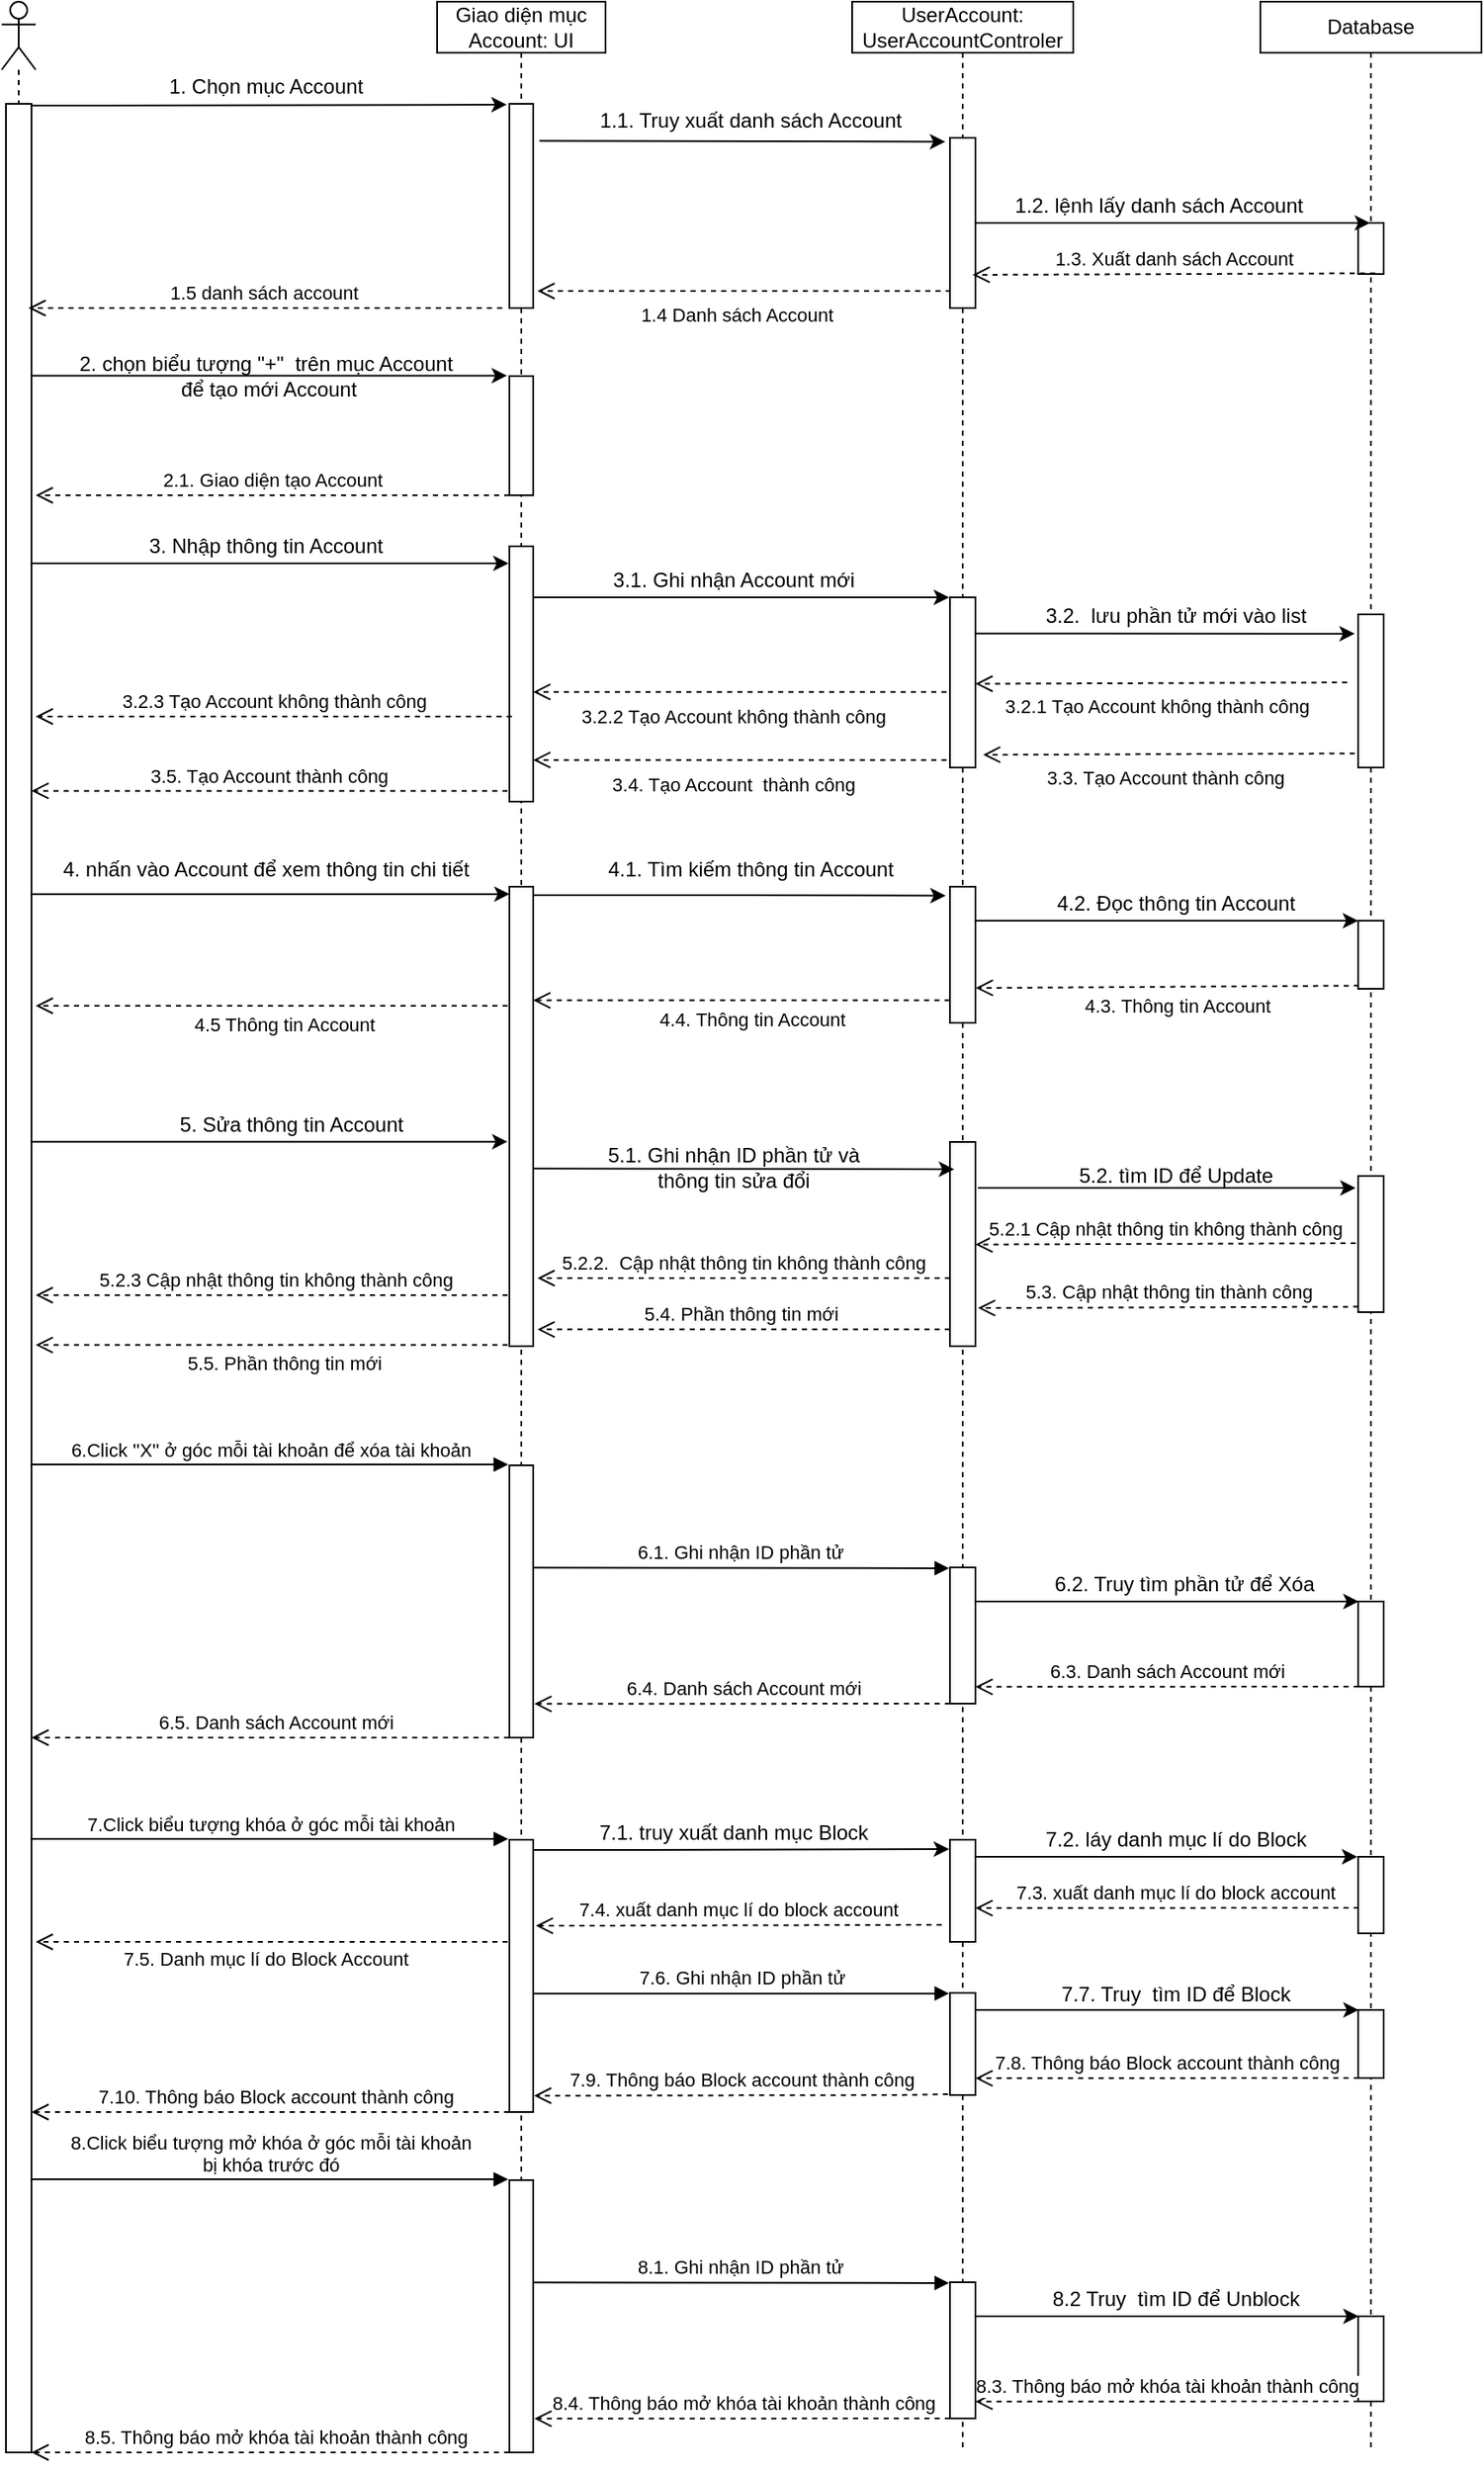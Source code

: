 <mxfile version="13.10.0" type="device"><diagram id="kgpKYQtTHZ0yAKxKKP6v" name="Page-1"><mxGraphModel dx="1422" dy="697" grid="1" gridSize="10" guides="1" tooltips="1" connect="1" arrows="1" fold="1" page="1" pageScale="1" pageWidth="850" pageHeight="1100" math="0" shadow="0"><root><mxCell id="0"/><mxCell id="1" parent="0"/><mxCell id="ZZMjoZreeCs_rjwU3A6A-3" value="" style="shape=umlLifeline;participant=umlActor;perimeter=lifelinePerimeter;whiteSpace=wrap;html=1;container=1;collapsible=0;recursiveResize=0;verticalAlign=top;spacingTop=36;outlineConnect=0;" parent="1" vertex="1"><mxGeometry x="70" y="40" width="20" height="1440" as="geometry"/></mxCell><mxCell id="ZZMjoZreeCs_rjwU3A6A-4" value="" style="html=1;points=[];perimeter=orthogonalPerimeter;" parent="ZZMjoZreeCs_rjwU3A6A-3" vertex="1"><mxGeometry x="2.5" y="60" width="15" height="1380" as="geometry"/></mxCell><mxCell id="ZZMjoZreeCs_rjwU3A6A-6" value="Giao diện mục Account: UI" style="shape=umlLifeline;perimeter=lifelinePerimeter;whiteSpace=wrap;html=1;container=1;collapsible=0;recursiveResize=0;outlineConnect=0;size=30;" parent="1" vertex="1"><mxGeometry x="326" y="40" width="99" height="1440" as="geometry"/></mxCell><mxCell id="ZZMjoZreeCs_rjwU3A6A-10" value="" style="html=1;points=[];perimeter=orthogonalPerimeter;" parent="ZZMjoZreeCs_rjwU3A6A-6" vertex="1"><mxGeometry x="42.5" y="60" width="14" height="120" as="geometry"/></mxCell><mxCell id="ZZMjoZreeCs_rjwU3A6A-30" value="" style="html=1;points=[];perimeter=orthogonalPerimeter;" parent="ZZMjoZreeCs_rjwU3A6A-6" vertex="1"><mxGeometry x="42.5" y="320" width="14" height="150" as="geometry"/></mxCell><mxCell id="ZZMjoZreeCs_rjwU3A6A-45" value="" style="html=1;points=[];perimeter=orthogonalPerimeter;" parent="ZZMjoZreeCs_rjwU3A6A-6" vertex="1"><mxGeometry x="42.5" y="220" width="14" height="70" as="geometry"/></mxCell><mxCell id="loVQ10dZN8ndOhP9VWPE-26" value="" style="html=1;points=[];perimeter=orthogonalPerimeter;" parent="ZZMjoZreeCs_rjwU3A6A-6" vertex="1"><mxGeometry x="42.5" y="520" width="14" height="270" as="geometry"/></mxCell><mxCell id="cERNz7V_cqOOxk8oXwyZ-18" value="" style="html=1;points=[];perimeter=orthogonalPerimeter;" parent="ZZMjoZreeCs_rjwU3A6A-6" vertex="1"><mxGeometry x="42.5" y="860" width="14" height="160" as="geometry"/></mxCell><mxCell id="cERNz7V_cqOOxk8oXwyZ-32" value="" style="html=1;points=[];perimeter=orthogonalPerimeter;" parent="ZZMjoZreeCs_rjwU3A6A-6" vertex="1"><mxGeometry x="42.5" y="1080" width="14" height="160" as="geometry"/></mxCell><mxCell id="cERNz7V_cqOOxk8oXwyZ-45" value="" style="html=1;points=[];perimeter=orthogonalPerimeter;" parent="ZZMjoZreeCs_rjwU3A6A-6" vertex="1"><mxGeometry x="42.5" y="1280" width="14" height="160" as="geometry"/></mxCell><mxCell id="ZZMjoZreeCs_rjwU3A6A-12" value="UserAccount:&lt;br&gt;UserAccountControler" style="shape=umlLifeline;perimeter=lifelinePerimeter;whiteSpace=wrap;html=1;container=1;collapsible=0;recursiveResize=0;outlineConnect=0;size=30;" parent="1" vertex="1"><mxGeometry x="570" y="40" width="130" height="1440" as="geometry"/></mxCell><mxCell id="ZZMjoZreeCs_rjwU3A6A-13" value="" style="html=1;points=[];perimeter=orthogonalPerimeter;" parent="ZZMjoZreeCs_rjwU3A6A-12" vertex="1"><mxGeometry x="57.5" y="80" width="15" height="100" as="geometry"/></mxCell><mxCell id="ZZMjoZreeCs_rjwU3A6A-32" value="" style="html=1;points=[];perimeter=orthogonalPerimeter;" parent="ZZMjoZreeCs_rjwU3A6A-12" vertex="1"><mxGeometry x="57.5" y="350" width="15" height="100" as="geometry"/></mxCell><mxCell id="loVQ10dZN8ndOhP9VWPE-30" value="" style="html=1;points=[];perimeter=orthogonalPerimeter;" parent="ZZMjoZreeCs_rjwU3A6A-12" vertex="1"><mxGeometry x="57.5" y="520" width="15" height="80" as="geometry"/></mxCell><mxCell id="vl6Bw4nLHy6CLGtO4Tej-23" value="" style="html=1;points=[];perimeter=orthogonalPerimeter;" vertex="1" parent="ZZMjoZreeCs_rjwU3A6A-12"><mxGeometry x="57.5" y="1080" width="15" height="60" as="geometry"/></mxCell><mxCell id="ZZMjoZreeCs_rjwU3A6A-24" value="Database" style="shape=umlLifeline;perimeter=lifelinePerimeter;whiteSpace=wrap;html=1;container=1;collapsible=0;recursiveResize=0;outlineConnect=0;size=30;" parent="1" vertex="1"><mxGeometry x="810" y="40" width="130" height="1440" as="geometry"/></mxCell><mxCell id="ZZMjoZreeCs_rjwU3A6A-37" value="" style="html=1;points=[];perimeter=orthogonalPerimeter;" parent="ZZMjoZreeCs_rjwU3A6A-24" vertex="1"><mxGeometry x="57.5" y="130" width="15" height="30" as="geometry"/></mxCell><mxCell id="loVQ10dZN8ndOhP9VWPE-19" value="" style="html=1;points=[];perimeter=orthogonalPerimeter;" parent="ZZMjoZreeCs_rjwU3A6A-24" vertex="1"><mxGeometry x="57.5" y="360" width="15" height="90" as="geometry"/></mxCell><mxCell id="loVQ10dZN8ndOhP9VWPE-33" value="" style="html=1;points=[];perimeter=orthogonalPerimeter;" parent="ZZMjoZreeCs_rjwU3A6A-24" vertex="1"><mxGeometry x="57.5" y="540" width="15" height="40" as="geometry"/></mxCell><mxCell id="cERNz7V_cqOOxk8oXwyZ-12" value="" style="html=1;points=[];perimeter=orthogonalPerimeter;" parent="ZZMjoZreeCs_rjwU3A6A-24" vertex="1"><mxGeometry x="57.5" y="690" width="15" height="80" as="geometry"/></mxCell><mxCell id="cERNz7V_cqOOxk8oXwyZ-25" value="" style="html=1;points=[];perimeter=orthogonalPerimeter;" parent="ZZMjoZreeCs_rjwU3A6A-24" vertex="1"><mxGeometry x="57.5" y="940" width="15" height="50" as="geometry"/></mxCell><mxCell id="cERNz7V_cqOOxk8oXwyZ-34" value="" style="html=1;points=[];perimeter=orthogonalPerimeter;" parent="ZZMjoZreeCs_rjwU3A6A-24" vertex="1"><mxGeometry x="57.5" y="1180" width="15" height="40" as="geometry"/></mxCell><mxCell id="cERNz7V_cqOOxk8oXwyZ-47" value="" style="html=1;points=[];perimeter=orthogonalPerimeter;" parent="ZZMjoZreeCs_rjwU3A6A-24" vertex="1"><mxGeometry x="57.5" y="1360" width="15" height="50" as="geometry"/></mxCell><mxCell id="vl6Bw4nLHy6CLGtO4Tej-24" value="" style="html=1;points=[];perimeter=orthogonalPerimeter;" vertex="1" parent="ZZMjoZreeCs_rjwU3A6A-24"><mxGeometry x="57.5" y="1090" width="15" height="45" as="geometry"/></mxCell><mxCell id="ZZMjoZreeCs_rjwU3A6A-35" style="edgeStyle=orthogonalEdgeStyle;rounded=0;orthogonalLoop=1;jettySize=auto;html=1;" parent="1" source="ZZMjoZreeCs_rjwU3A6A-13" target="ZZMjoZreeCs_rjwU3A6A-24" edge="1"><mxGeometry relative="1" as="geometry"><mxPoint x="780" y="170" as="targetPoint"/><Array as="points"><mxPoint x="780" y="170"/><mxPoint x="780" y="170"/></Array></mxGeometry></mxCell><mxCell id="ZZMjoZreeCs_rjwU3A6A-36" value="1.2. lệnh lấy danh sách Account" style="text;html=1;align=center;verticalAlign=middle;resizable=0;points=[];autosize=1;" parent="1" vertex="1"><mxGeometry x="660" y="150" width="180" height="20" as="geometry"/></mxCell><mxCell id="ZZMjoZreeCs_rjwU3A6A-39" style="edgeStyle=orthogonalEdgeStyle;rounded=0;orthogonalLoop=1;jettySize=auto;html=1;entryX=-0.111;entryY=0.004;entryDx=0;entryDy=0;entryPerimeter=0;" parent="1" source="ZZMjoZreeCs_rjwU3A6A-4" target="ZZMjoZreeCs_rjwU3A6A-10" edge="1"><mxGeometry relative="1" as="geometry"><Array as="points"><mxPoint x="130" y="101"/><mxPoint x="130" y="101"/></Array></mxGeometry></mxCell><mxCell id="ZZMjoZreeCs_rjwU3A6A-40" value="1. Chọn mục Account" style="text;html=1;align=center;verticalAlign=middle;resizable=0;points=[];autosize=1;" parent="1" vertex="1"><mxGeometry x="160" y="80" width="130" height="20" as="geometry"/></mxCell><mxCell id="ZZMjoZreeCs_rjwU3A6A-41" value="1.3. Xuất danh sách Account" style="html=1;verticalAlign=bottom;endArrow=open;dashed=1;endSize=8;exitX=0.667;exitY=0.986;exitDx=0;exitDy=0;exitPerimeter=0;entryX=0.889;entryY=0.025;entryDx=0;entryDy=0;entryPerimeter=0;" parent="1" source="ZZMjoZreeCs_rjwU3A6A-37" edge="1"><mxGeometry relative="1" as="geometry"><mxPoint x="440" y="200" as="sourcePoint"/><mxPoint x="640.835" y="200.5" as="targetPoint"/></mxGeometry></mxCell><mxCell id="ZZMjoZreeCs_rjwU3A6A-43" value="1.1. Truy xuất danh sách Account" style="text;html=1;align=center;verticalAlign=middle;resizable=0;points=[];autosize=1;" parent="1" vertex="1"><mxGeometry x="415" y="100" width="190" height="20" as="geometry"/></mxCell><mxCell id="loVQ10dZN8ndOhP9VWPE-1" style="edgeStyle=orthogonalEdgeStyle;rounded=0;orthogonalLoop=1;jettySize=auto;html=1;entryX=-0.1;entryY=-0.004;entryDx=0;entryDy=0;entryPerimeter=0;" parent="1" source="ZZMjoZreeCs_rjwU3A6A-4" target="ZZMjoZreeCs_rjwU3A6A-45" edge="1"><mxGeometry relative="1" as="geometry"><Array as="points"><mxPoint x="271" y="259"/></Array></mxGeometry></mxCell><mxCell id="loVQ10dZN8ndOhP9VWPE-2" value="2. chọn biểu tượng &quot;+&quot;&amp;nbsp; trên mục Account&lt;br&gt;&amp;nbsp;để tạo mới Account" style="text;html=1;align=center;verticalAlign=middle;resizable=0;points=[];autosize=1;" parent="1" vertex="1"><mxGeometry x="105" y="245" width="240" height="30" as="geometry"/></mxCell><mxCell id="loVQ10dZN8ndOhP9VWPE-5" value="2.1. Giao diện tạo Account" style="html=1;verticalAlign=bottom;endArrow=open;dashed=1;endSize=8;" parent="1" source="ZZMjoZreeCs_rjwU3A6A-45" edge="1"><mxGeometry x="0.014" relative="1" as="geometry"><mxPoint x="170" y="330" as="sourcePoint"/><mxPoint x="90" y="330" as="targetPoint"/><mxPoint x="1" as="offset"/></mxGeometry></mxCell><mxCell id="loVQ10dZN8ndOhP9VWPE-6" style="edgeStyle=orthogonalEdgeStyle;rounded=0;orthogonalLoop=1;jettySize=auto;html=1;" parent="1" source="ZZMjoZreeCs_rjwU3A6A-4" edge="1"><mxGeometry relative="1" as="geometry"><Array as="points"><mxPoint x="368" y="370"/></Array><mxPoint x="368" y="370" as="targetPoint"/></mxGeometry></mxCell><mxCell id="loVQ10dZN8ndOhP9VWPE-7" value="3. Nhập thông tin Account" style="text;html=1;align=center;verticalAlign=middle;resizable=0;points=[];autosize=1;" parent="1" vertex="1"><mxGeometry x="150" y="350" width="150" height="20" as="geometry"/></mxCell><mxCell id="loVQ10dZN8ndOhP9VWPE-16" style="edgeStyle=orthogonalEdgeStyle;rounded=0;orthogonalLoop=1;jettySize=auto;html=1;" parent="1" source="ZZMjoZreeCs_rjwU3A6A-30" edge="1"><mxGeometry relative="1" as="geometry"><Array as="points"><mxPoint x="627" y="390"/></Array><mxPoint x="627" y="390" as="targetPoint"/></mxGeometry></mxCell><mxCell id="loVQ10dZN8ndOhP9VWPE-17" value="3.1. Ghi nhận Account mới" style="text;html=1;align=center;verticalAlign=middle;resizable=0;points=[];autosize=1;" parent="1" vertex="1"><mxGeometry x="420" y="370" width="160" height="20" as="geometry"/></mxCell><mxCell id="loVQ10dZN8ndOhP9VWPE-18" style="edgeStyle=orthogonalEdgeStyle;rounded=0;orthogonalLoop=1;jettySize=auto;html=1;entryX=-0.13;entryY=0.126;entryDx=0;entryDy=0;entryPerimeter=0;exitX=1;exitY=0.485;exitDx=0;exitDy=0;exitPerimeter=0;" parent="1" source="ZZMjoZreeCs_rjwU3A6A-32" target="loVQ10dZN8ndOhP9VWPE-19" edge="1"><mxGeometry relative="1" as="geometry"><mxPoint x="730" y="510" as="targetPoint"/><Array as="points"><mxPoint x="643" y="411"/></Array></mxGeometry></mxCell><mxCell id="loVQ10dZN8ndOhP9VWPE-20" value="3.2.&amp;nbsp; lưu phần tử mới vào list" style="text;html=1;align=center;verticalAlign=middle;resizable=0;points=[];autosize=1;" parent="1" vertex="1"><mxGeometry x="675" y="391" width="170" height="20" as="geometry"/></mxCell><mxCell id="loVQ10dZN8ndOhP9VWPE-23" value="3.3. Tạo Account thành công" style="html=1;verticalAlign=bottom;endArrow=open;dashed=1;endSize=8;exitX=-0.13;exitY=0.908;exitDx=0;exitDy=0;exitPerimeter=0;entryX=1.3;entryY=0.925;entryDx=0;entryDy=0;entryPerimeter=0;" parent="1" source="loVQ10dZN8ndOhP9VWPE-19" edge="1" target="ZZMjoZreeCs_rjwU3A6A-32"><mxGeometry x="0.024" y="23" relative="1" as="geometry"><mxPoint x="630" y="490" as="sourcePoint"/><mxPoint x="640" y="487" as="targetPoint"/><mxPoint as="offset"/></mxGeometry></mxCell><mxCell id="loVQ10dZN8ndOhP9VWPE-24" value="3.4. Tạo Account&amp;nbsp; thành công" style="html=1;verticalAlign=bottom;endArrow=open;dashed=1;endSize=8;exitX=-0.132;exitY=0.956;exitDx=0;exitDy=0;exitPerimeter=0;" parent="1" source="ZZMjoZreeCs_rjwU3A6A-32" target="ZZMjoZreeCs_rjwU3A6A-30" edge="1"><mxGeometry x="0.039" y="23" relative="1" as="geometry"><mxPoint x="550" y="547" as="sourcePoint"/><mxPoint x="400" y="627" as="targetPoint"/><mxPoint as="offset"/></mxGeometry></mxCell><mxCell id="loVQ10dZN8ndOhP9VWPE-25" value="3.5. Tạo Account thành công" style="html=1;verticalAlign=bottom;endArrow=open;dashed=1;endSize=8;exitX=-0.079;exitY=0.958;exitDx=0;exitDy=0;exitPerimeter=0;" parent="1" source="ZZMjoZreeCs_rjwU3A6A-30" target="ZZMjoZreeCs_rjwU3A6A-4" edge="1"><mxGeometry relative="1" as="geometry"><mxPoint x="270" y="570" as="sourcePoint"/><mxPoint x="100" y="504" as="targetPoint"/><mxPoint as="offset"/></mxGeometry></mxCell><mxCell id="loVQ10dZN8ndOhP9VWPE-31" style="edgeStyle=orthogonalEdgeStyle;rounded=0;orthogonalLoop=1;jettySize=auto;html=1;entryX=-0.167;entryY=0.066;entryDx=0;entryDy=0;entryPerimeter=0;exitX=1;exitY=0.047;exitDx=0;exitDy=0;exitPerimeter=0;" parent="1" source="loVQ10dZN8ndOhP9VWPE-26" target="loVQ10dZN8ndOhP9VWPE-30" edge="1"><mxGeometry relative="1" as="geometry"><mxPoint x="557" y="745" as="targetPoint"/><Array as="points"><mxPoint x="383" y="565"/><mxPoint x="505" y="565"/></Array><mxPoint x="400" y="745" as="sourcePoint"/></mxGeometry></mxCell><mxCell id="loVQ10dZN8ndOhP9VWPE-28" value="" style="endArrow=classic;html=1;entryX=0.008;entryY=0.016;entryDx=0;entryDy=0;entryPerimeter=0;" parent="1" source="ZZMjoZreeCs_rjwU3A6A-4" target="loVQ10dZN8ndOhP9VWPE-26" edge="1"><mxGeometry width="50" height="50" relative="1" as="geometry"><mxPoint x="87.83" y="702.2" as="sourcePoint"/><mxPoint x="270" y="711" as="targetPoint"/></mxGeometry></mxCell><mxCell id="loVQ10dZN8ndOhP9VWPE-29" value="4. nhấn vào Account để xem thông tin chi tiết" style="text;html=1;align=center;verticalAlign=middle;resizable=0;points=[];autosize=1;" parent="1" vertex="1"><mxGeometry x="100" y="540" width="250" height="20" as="geometry"/></mxCell><mxCell id="loVQ10dZN8ndOhP9VWPE-32" value="4.1. Tìm kiếm thông tin Account" style="text;html=1;align=center;verticalAlign=middle;resizable=0;points=[];autosize=1;" parent="1" vertex="1"><mxGeometry x="420" y="540" width="180" height="20" as="geometry"/></mxCell><mxCell id="loVQ10dZN8ndOhP9VWPE-40" value="4.3. Thông tin Account" style="html=1;verticalAlign=bottom;endArrow=open;dashed=1;endSize=8;exitX=0.033;exitY=0.954;exitDx=0;exitDy=0;exitPerimeter=0;entryX=1.011;entryY=0.744;entryDx=0;entryDy=0;entryPerimeter=0;" parent="1" source="loVQ10dZN8ndOhP9VWPE-33" target="loVQ10dZN8ndOhP9VWPE-30" edge="1"><mxGeometry x="-0.047" y="20" relative="1" as="geometry"><mxPoint x="720" y="790" as="sourcePoint"/><mxPoint x="640" y="790" as="targetPoint"/><mxPoint as="offset"/></mxGeometry></mxCell><mxCell id="loVQ10dZN8ndOhP9VWPE-42" value="4.4. Thông tin Account" style="html=1;verticalAlign=bottom;endArrow=open;dashed=1;endSize=8;exitX=-0.011;exitY=0.835;exitDx=0;exitDy=0;exitPerimeter=0;" parent="1" source="loVQ10dZN8ndOhP9VWPE-30" target="loVQ10dZN8ndOhP9VWPE-26" edge="1"><mxGeometry x="-0.047" y="20" relative="1" as="geometry"><mxPoint x="620" y="808" as="sourcePoint"/><mxPoint x="390" y="627" as="targetPoint"/><mxPoint as="offset"/></mxGeometry></mxCell><mxCell id="loVQ10dZN8ndOhP9VWPE-43" value="4.5 Thông tin Account" style="html=1;verticalAlign=bottom;endArrow=open;dashed=1;endSize=8;" parent="1" edge="1"><mxGeometry x="-0.047" y="20" relative="1" as="geometry"><mxPoint x="367.5" y="630.0" as="sourcePoint"/><mxPoint x="90" y="630" as="targetPoint"/><mxPoint as="offset"/></mxGeometry></mxCell><mxCell id="p4p_YiwJi7fL9iFgo0Hp-2" value="" style="endArrow=classic;html=1;entryX=-0.186;entryY=0.023;entryDx=0;entryDy=0;entryPerimeter=0;exitX=1.26;exitY=0.181;exitDx=0;exitDy=0;exitPerimeter=0;" parent="1" source="ZZMjoZreeCs_rjwU3A6A-10" target="ZZMjoZreeCs_rjwU3A6A-13" edge="1"><mxGeometry width="50" height="50" relative="1" as="geometry"><mxPoint x="290" y="310" as="sourcePoint"/><mxPoint x="510" y="280" as="targetPoint"/></mxGeometry></mxCell><mxCell id="p4p_YiwJi7fL9iFgo0Hp-4" style="edgeStyle=orthogonalEdgeStyle;rounded=0;orthogonalLoop=1;jettySize=auto;html=1;" parent="1" source="loVQ10dZN8ndOhP9VWPE-30" target="loVQ10dZN8ndOhP9VWPE-33" edge="1"><mxGeometry relative="1" as="geometry"><Array as="points"><mxPoint x="760" y="580"/><mxPoint x="760" y="580"/></Array></mxGeometry></mxCell><mxCell id="p4p_YiwJi7fL9iFgo0Hp-6" value="4.2. Đọc thông tin Account" style="text;html=1;align=center;verticalAlign=middle;resizable=0;points=[];autosize=1;" parent="1" vertex="1"><mxGeometry x="680" y="560" width="160" height="20" as="geometry"/></mxCell><mxCell id="cERNz7V_cqOOxk8oXwyZ-1" value="" style="endArrow=classic;html=1;entryX=-0.082;entryY=0.555;entryDx=0;entryDy=0;entryPerimeter=0;" parent="1" source="ZZMjoZreeCs_rjwU3A6A-4" target="loVQ10dZN8ndOhP9VWPE-26" edge="1"><mxGeometry width="50" height="50" relative="1" as="geometry"><mxPoint x="120" y="710" as="sourcePoint"/><mxPoint x="360" y="710" as="targetPoint"/></mxGeometry></mxCell><mxCell id="cERNz7V_cqOOxk8oXwyZ-2" value="5. Sửa thông tin Account" style="text;html=1;align=center;verticalAlign=middle;resizable=0;points=[];autosize=1;" parent="1" vertex="1"><mxGeometry x="165" y="690" width="150" height="20" as="geometry"/></mxCell><mxCell id="cERNz7V_cqOOxk8oXwyZ-7" value="" style="html=1;points=[];perimeter=orthogonalPerimeter;" parent="1" vertex="1"><mxGeometry x="627.5" y="710" width="15" height="120" as="geometry"/></mxCell><mxCell id="cERNz7V_cqOOxk8oXwyZ-10" value="" style="endArrow=classic;html=1;" parent="1" edge="1"><mxGeometry width="50" height="50" relative="1" as="geometry"><mxPoint x="383" y="725.6" as="sourcePoint"/><mxPoint x="630" y="726" as="targetPoint"/></mxGeometry></mxCell><mxCell id="cERNz7V_cqOOxk8oXwyZ-11" value="5.1. Ghi nhận ID phần tử và &lt;br&gt;thông tin sửa đổi" style="text;html=1;align=center;verticalAlign=middle;resizable=0;points=[];autosize=1;" parent="1" vertex="1"><mxGeometry x="420" y="710" width="160" height="30" as="geometry"/></mxCell><mxCell id="cERNz7V_cqOOxk8oXwyZ-13" value="" style="endArrow=classic;html=1;" parent="1" edge="1"><mxGeometry width="50" height="50" relative="1" as="geometry"><mxPoint x="644" y="737" as="sourcePoint"/><mxPoint x="866" y="737" as="targetPoint"/></mxGeometry></mxCell><mxCell id="cERNz7V_cqOOxk8oXwyZ-14" value="5.2. tìm ID để Update" style="text;html=1;align=center;verticalAlign=middle;resizable=0;points=[];autosize=1;" parent="1" vertex="1"><mxGeometry x="695" y="720" width="130" height="20" as="geometry"/></mxCell><mxCell id="cERNz7V_cqOOxk8oXwyZ-15" value="5.3. Cập nhật thông tin thành công" style="html=1;verticalAlign=bottom;endArrow=open;dashed=1;endSize=8;exitX=0.007;exitY=1.01;exitDx=0;exitDy=0;exitPerimeter=0;entryX=1.1;entryY=0.763;entryDx=0;entryDy=0;entryPerimeter=0;" parent="1" edge="1"><mxGeometry relative="1" as="geometry"><mxPoint x="867.605" y="806.8" as="sourcePoint"/><mxPoint x="644" y="807.56" as="targetPoint"/></mxGeometry></mxCell><mxCell id="cERNz7V_cqOOxk8oXwyZ-16" value="5.4. Phần thông tin mới&amp;nbsp;" style="html=1;verticalAlign=bottom;endArrow=open;dashed=1;endSize=8;entryX=0.982;entryY=0.757;entryDx=0;entryDy=0;entryPerimeter=0;" parent="1" source="cERNz7V_cqOOxk8oXwyZ-7" edge="1"><mxGeometry relative="1" as="geometry"><mxPoint x="620" y="820" as="sourcePoint"/><mxPoint x="385" y="820.16" as="targetPoint"/></mxGeometry></mxCell><mxCell id="cERNz7V_cqOOxk8oXwyZ-17" value="5.5. Phần thông tin mới" style="html=1;verticalAlign=bottom;endArrow=open;dashed=1;endSize=8;" parent="1" edge="1"><mxGeometry x="-0.047" y="20" relative="1" as="geometry"><mxPoint x="367.5" y="829.31" as="sourcePoint"/><mxPoint x="90" y="829.31" as="targetPoint"/><mxPoint as="offset"/></mxGeometry></mxCell><mxCell id="cERNz7V_cqOOxk8oXwyZ-19" value="6.Click ''X'' ở góc mỗi tài khoản để xóa tài khoản" style="html=1;verticalAlign=bottom;endArrow=block;entryX=-0.052;entryY=-0.003;entryDx=0;entryDy=0;entryPerimeter=0;" parent="1" source="ZZMjoZreeCs_rjwU3A6A-4" target="cERNz7V_cqOOxk8oXwyZ-18" edge="1"><mxGeometry width="80" relative="1" as="geometry"><mxPoint x="400" y="790" as="sourcePoint"/><mxPoint x="480" y="790" as="targetPoint"/></mxGeometry></mxCell><mxCell id="cERNz7V_cqOOxk8oXwyZ-20" value="" style="html=1;points=[];perimeter=orthogonalPerimeter;" parent="1" vertex="1"><mxGeometry x="627.5" y="960" width="15" height="80" as="geometry"/></mxCell><mxCell id="cERNz7V_cqOOxk8oXwyZ-24" value="6.1. Ghi nhận ID phần tử" style="html=1;verticalAlign=bottom;endArrow=block;entryX=-0.033;entryY=0.006;entryDx=0;entryDy=0;entryPerimeter=0;exitX=0.964;exitY=0.376;exitDx=0;exitDy=0;exitPerimeter=0;" parent="1" source="cERNz7V_cqOOxk8oXwyZ-18" target="cERNz7V_cqOOxk8oXwyZ-20" edge="1"><mxGeometry width="80" relative="1" as="geometry"><mxPoint x="385" y="960" as="sourcePoint"/><mxPoint x="465" y="960" as="targetPoint"/></mxGeometry></mxCell><mxCell id="cERNz7V_cqOOxk8oXwyZ-26" value="" style="endArrow=classic;html=1;entryX=-0.014;entryY=-0.001;entryDx=0;entryDy=0;entryPerimeter=0;" parent="1" edge="1"><mxGeometry width="50" height="50" relative="1" as="geometry"><mxPoint x="642.5" y="980.04" as="sourcePoint"/><mxPoint x="867.79" y="980" as="targetPoint"/></mxGeometry></mxCell><mxCell id="cERNz7V_cqOOxk8oXwyZ-27" value="6.2. Truy tìm phần tử để Xóa" style="text;html=1;align=center;verticalAlign=middle;resizable=0;points=[];autosize=1;" parent="1" vertex="1"><mxGeometry x="680" y="960" width="170" height="20" as="geometry"/></mxCell><mxCell id="cERNz7V_cqOOxk8oXwyZ-29" value="6.3. Danh sách Account mới" style="html=1;verticalAlign=bottom;endArrow=open;dashed=1;endSize=8;exitX=0.007;exitY=1.01;exitDx=0;exitDy=0;exitPerimeter=0;entryX=0.982;entryY=0.757;entryDx=0;entryDy=0;entryPerimeter=0;" parent="1" edge="1"><mxGeometry relative="1" as="geometry"><mxPoint x="867.875" y="1030" as="sourcePoint"/><mxPoint x="642.5" y="1030.16" as="targetPoint"/></mxGeometry></mxCell><mxCell id="cERNz7V_cqOOxk8oXwyZ-30" value="6.4. Danh sách Account mới" style="html=1;verticalAlign=bottom;endArrow=open;dashed=1;endSize=8;exitX=0.007;exitY=1.01;exitDx=0;exitDy=0;exitPerimeter=0;entryX=1.048;entryY=0.876;entryDx=0;entryDy=0;entryPerimeter=0;" parent="1" target="cERNz7V_cqOOxk8oXwyZ-18" edge="1"><mxGeometry relative="1" as="geometry"><mxPoint x="627.505" y="1040" as="sourcePoint"/><mxPoint x="390" y="1040" as="targetPoint"/></mxGeometry></mxCell><mxCell id="cERNz7V_cqOOxk8oXwyZ-31" value="6.5. Danh sách Account mới" style="html=1;verticalAlign=bottom;endArrow=open;dashed=1;endSize=8;exitX=0.007;exitY=1.01;exitDx=0;exitDy=0;exitPerimeter=0;" parent="1" target="ZZMjoZreeCs_rjwU3A6A-4" edge="1"><mxGeometry relative="1" as="geometry"><mxPoint x="374.335" y="1060" as="sourcePoint"/><mxPoint x="130.002" y="1060.16" as="targetPoint"/></mxGeometry></mxCell><mxCell id="cERNz7V_cqOOxk8oXwyZ-35" value="7.Click biểu tượng khóa ở góc mỗi tài khoản" style="html=1;verticalAlign=bottom;endArrow=block;entryX=-0.052;entryY=-0.003;entryDx=0;entryDy=0;entryPerimeter=0;" parent="1" target="cERNz7V_cqOOxk8oXwyZ-32" edge="1"><mxGeometry width="80" relative="1" as="geometry"><mxPoint x="87.5" y="1119.52" as="sourcePoint"/><mxPoint x="480" y="1010" as="targetPoint"/></mxGeometry></mxCell><mxCell id="cERNz7V_cqOOxk8oXwyZ-36" value="" style="html=1;points=[];perimeter=orthogonalPerimeter;" parent="1" vertex="1"><mxGeometry x="627.5" y="1210" width="15" height="60" as="geometry"/></mxCell><mxCell id="cERNz7V_cqOOxk8oXwyZ-39" value="7.6. Ghi nhận ID phần tử" style="html=1;verticalAlign=bottom;endArrow=block;entryX=-0.033;entryY=0.006;entryDx=0;entryDy=0;entryPerimeter=0;" parent="1" source="cERNz7V_cqOOxk8oXwyZ-32" target="cERNz7V_cqOOxk8oXwyZ-36" edge="1"><mxGeometry width="80" relative="1" as="geometry"><mxPoint x="385" y="1180" as="sourcePoint"/><mxPoint x="465" y="1180" as="targetPoint"/></mxGeometry></mxCell><mxCell id="cERNz7V_cqOOxk8oXwyZ-40" value="" style="endArrow=classic;html=1;entryX=-0.014;entryY=-0.001;entryDx=0;entryDy=0;entryPerimeter=0;" parent="1" edge="1"><mxGeometry width="50" height="50" relative="1" as="geometry"><mxPoint x="642.5" y="1220.04" as="sourcePoint"/><mxPoint x="867.79" y="1220" as="targetPoint"/></mxGeometry></mxCell><mxCell id="cERNz7V_cqOOxk8oXwyZ-41" value="7.7. Truy&amp;nbsp;&amp;nbsp;tìm ID để Block" style="text;html=1;align=center;verticalAlign=middle;resizable=0;points=[];autosize=1;" parent="1" vertex="1"><mxGeometry x="685" y="1201" width="150" height="20" as="geometry"/></mxCell><mxCell id="cERNz7V_cqOOxk8oXwyZ-42" value="7.8. Thông báo Block account thành công" style="html=1;verticalAlign=bottom;endArrow=open;dashed=1;endSize=8;exitX=0.007;exitY=1.01;exitDx=0;exitDy=0;exitPerimeter=0;entryX=0.982;entryY=0.757;entryDx=0;entryDy=0;entryPerimeter=0;" parent="1" edge="1"><mxGeometry relative="1" as="geometry"><mxPoint x="867.875" y="1260" as="sourcePoint"/><mxPoint x="642.5" y="1260.16" as="targetPoint"/></mxGeometry></mxCell><mxCell id="cERNz7V_cqOOxk8oXwyZ-43" value="7.9. Thông báo Block account thành công" style="html=1;verticalAlign=bottom;endArrow=open;dashed=1;endSize=8;exitX=-0.078;exitY=0.991;exitDx=0;exitDy=0;exitPerimeter=0;entryX=1.036;entryY=0.94;entryDx=0;entryDy=0;entryPerimeter=0;" parent="1" source="cERNz7V_cqOOxk8oXwyZ-36" target="cERNz7V_cqOOxk8oXwyZ-32" edge="1"><mxGeometry relative="1" as="geometry"><mxPoint x="627.505" y="1260" as="sourcePoint"/><mxPoint x="390" y="1260" as="targetPoint"/><Array as="points"><mxPoint x="600" y="1270"/></Array></mxGeometry></mxCell><mxCell id="cERNz7V_cqOOxk8oXwyZ-44" value="7.10. Thông báo Block account thành công" style="html=1;verticalAlign=bottom;endArrow=open;dashed=1;endSize=8;exitX=0.007;exitY=1.01;exitDx=0;exitDy=0;exitPerimeter=0;" parent="1" edge="1"><mxGeometry relative="1" as="geometry"><mxPoint x="374.335" y="1280" as="sourcePoint"/><mxPoint x="87.5" y="1280" as="targetPoint"/></mxGeometry></mxCell><mxCell id="cERNz7V_cqOOxk8oXwyZ-48" value="8.Click biểu tượng mở khóa ở góc mỗi tài khoản&lt;br&gt;bị khóa trước đó" style="html=1;verticalAlign=bottom;endArrow=block;entryX=-0.052;entryY=-0.003;entryDx=0;entryDy=0;entryPerimeter=0;" parent="1" edge="1"><mxGeometry width="80" relative="1" as="geometry"><mxPoint x="87.5" y="1319.52" as="sourcePoint"/><mxPoint x="367.772" y="1319.52" as="targetPoint"/></mxGeometry></mxCell><mxCell id="cERNz7V_cqOOxk8oXwyZ-49" value="" style="html=1;points=[];perimeter=orthogonalPerimeter;" parent="1" vertex="1"><mxGeometry x="627.5" y="1380" width="15" height="80" as="geometry"/></mxCell><mxCell id="cERNz7V_cqOOxk8oXwyZ-52" value="8.1. Ghi nhận ID phần tử" style="html=1;verticalAlign=bottom;endArrow=block;entryX=-0.033;entryY=0.006;entryDx=0;entryDy=0;entryPerimeter=0;exitX=0.964;exitY=0.376;exitDx=0;exitDy=0;exitPerimeter=0;" parent="1" source="cERNz7V_cqOOxk8oXwyZ-45" target="cERNz7V_cqOOxk8oXwyZ-49" edge="1"><mxGeometry width="80" relative="1" as="geometry"><mxPoint x="385" y="1380" as="sourcePoint"/><mxPoint x="465" y="1380" as="targetPoint"/></mxGeometry></mxCell><mxCell id="cERNz7V_cqOOxk8oXwyZ-53" value="" style="endArrow=classic;html=1;entryX=-0.014;entryY=-0.001;entryDx=0;entryDy=0;entryPerimeter=0;" parent="1" edge="1"><mxGeometry width="50" height="50" relative="1" as="geometry"><mxPoint x="642.5" y="1400.04" as="sourcePoint"/><mxPoint x="867.79" y="1400" as="targetPoint"/></mxGeometry></mxCell><mxCell id="cERNz7V_cqOOxk8oXwyZ-54" value="8.2 Truy&amp;nbsp; tìm ID để Unblock" style="text;html=1;align=center;verticalAlign=middle;resizable=0;points=[];autosize=1;" parent="1" vertex="1"><mxGeometry x="680" y="1380" width="160" height="20" as="geometry"/></mxCell><mxCell id="cERNz7V_cqOOxk8oXwyZ-55" value="8.3. Thông báo mở khóa tài khoản thành công" style="html=1;verticalAlign=bottom;endArrow=open;dashed=1;endSize=8;exitX=0.007;exitY=1.01;exitDx=0;exitDy=0;exitPerimeter=0;entryX=0.982;entryY=0.757;entryDx=0;entryDy=0;entryPerimeter=0;" parent="1" edge="1"><mxGeometry relative="1" as="geometry"><mxPoint x="867.875" y="1450" as="sourcePoint"/><mxPoint x="642.5" y="1450.16" as="targetPoint"/></mxGeometry></mxCell><mxCell id="cERNz7V_cqOOxk8oXwyZ-56" value="8.4. Thông báo mở khóa tài khoản thành công" style="html=1;verticalAlign=bottom;endArrow=open;dashed=1;endSize=8;exitX=0.007;exitY=1.01;exitDx=0;exitDy=0;exitPerimeter=0;entryX=1.048;entryY=0.876;entryDx=0;entryDy=0;entryPerimeter=0;" parent="1" target="cERNz7V_cqOOxk8oXwyZ-45" edge="1"><mxGeometry relative="1" as="geometry"><mxPoint x="627.505" y="1460" as="sourcePoint"/><mxPoint x="390" y="1460" as="targetPoint"/></mxGeometry></mxCell><mxCell id="cERNz7V_cqOOxk8oXwyZ-57" value="8.5. Thông báo mở khóa tài khoản thành công" style="html=1;verticalAlign=bottom;endArrow=open;dashed=1;endSize=8;exitX=0.007;exitY=1.01;exitDx=0;exitDy=0;exitPerimeter=0;" parent="1" edge="1"><mxGeometry relative="1" as="geometry"><mxPoint x="374.335" y="1480" as="sourcePoint"/><mxPoint x="87.5" y="1480" as="targetPoint"/></mxGeometry></mxCell><mxCell id="cERNz7V_cqOOxk8oXwyZ-59" value="" style="html=1;verticalAlign=bottom;endArrow=open;dashed=1;endSize=8;" parent="1" edge="1"><mxGeometry x="-0.047" y="20" relative="1" as="geometry"><mxPoint x="367.5" y="1180.0" as="sourcePoint"/><mxPoint x="90" y="1180" as="targetPoint"/><mxPoint as="offset"/></mxGeometry></mxCell><mxCell id="cERNz7V_cqOOxk8oXwyZ-60" value="7.5. Danh mục lí do Block Account" style="edgeLabel;html=1;align=center;verticalAlign=middle;resizable=0;points=[];" parent="cERNz7V_cqOOxk8oXwyZ-59" vertex="1" connectable="0"><mxGeometry x="0.117" y="-1" relative="1" as="geometry"><mxPoint x="12.26" y="11" as="offset"/></mxGeometry></mxCell><mxCell id="vl6Bw4nLHy6CLGtO4Tej-1" value="1.4 Danh sách Account" style="html=1;verticalAlign=bottom;endArrow=open;dashed=1;endSize=8;exitX=-0.132;exitY=0.956;exitDx=0;exitDy=0;exitPerimeter=0;" edge="1" parent="1"><mxGeometry x="0.039" y="23" relative="1" as="geometry"><mxPoint x="628.02" y="210.0" as="sourcePoint"/><mxPoint x="385" y="210.0" as="targetPoint"/><mxPoint as="offset"/></mxGeometry></mxCell><mxCell id="vl6Bw4nLHy6CLGtO4Tej-2" value="1.5 danh sách account" style="html=1;verticalAlign=bottom;endArrow=open;dashed=1;endSize=8;" edge="1" parent="1"><mxGeometry x="0.014" relative="1" as="geometry"><mxPoint x="364.25" y="220" as="sourcePoint"/><mxPoint x="85.75" y="220" as="targetPoint"/><mxPoint x="1" as="offset"/></mxGeometry></mxCell><mxCell id="vl6Bw4nLHy6CLGtO4Tej-5" value="3.2.1 Tạo Account không thành công" style="html=1;verticalAlign=bottom;endArrow=open;dashed=1;endSize=8;exitX=-0.13;exitY=0.908;exitDx=0;exitDy=0;exitPerimeter=0;entryX=1.3;entryY=0.925;entryDx=0;entryDy=0;entryPerimeter=0;" edge="1" parent="1"><mxGeometry x="0.024" y="23" relative="1" as="geometry"><mxPoint x="861.05" y="440" as="sourcePoint"/><mxPoint x="642.5" y="440.78" as="targetPoint"/><mxPoint as="offset"/></mxGeometry></mxCell><mxCell id="vl6Bw4nLHy6CLGtO4Tej-6" value="3.2.2 Tạo Account không thành công" style="html=1;verticalAlign=bottom;endArrow=open;dashed=1;endSize=8;exitX=-0.132;exitY=0.956;exitDx=0;exitDy=0;exitPerimeter=0;" edge="1" parent="1"><mxGeometry x="0.039" y="23" relative="1" as="geometry"><mxPoint x="625.52" y="445.6" as="sourcePoint"/><mxPoint x="382.5" y="445.6" as="targetPoint"/><mxPoint as="offset"/></mxGeometry></mxCell><mxCell id="vl6Bw4nLHy6CLGtO4Tej-7" value="3.2.3 Tạo Account không thành công" style="html=1;verticalAlign=bottom;endArrow=open;dashed=1;endSize=8;exitX=-0.079;exitY=0.958;exitDx=0;exitDy=0;exitPerimeter=0;" edge="1" parent="1"><mxGeometry relative="1" as="geometry"><mxPoint x="369.894" y="460.0" as="sourcePoint"/><mxPoint x="90" y="460.0" as="targetPoint"/><mxPoint as="offset"/></mxGeometry></mxCell><mxCell id="vl6Bw4nLHy6CLGtO4Tej-19" value="5.2.1 Cập nhật thông tin không thành công" style="html=1;verticalAlign=bottom;endArrow=open;dashed=1;endSize=8;exitX=0.007;exitY=1.01;exitDx=0;exitDy=0;exitPerimeter=0;entryX=1.1;entryY=0.763;entryDx=0;entryDy=0;entryPerimeter=0;" edge="1" parent="1"><mxGeometry relative="1" as="geometry"><mxPoint x="866.105" y="769.5" as="sourcePoint"/><mxPoint x="642.5" y="770.26" as="targetPoint"/></mxGeometry></mxCell><mxCell id="vl6Bw4nLHy6CLGtO4Tej-20" value="5.2.2.&amp;nbsp; Cập nhật thông tin không thành công" style="html=1;verticalAlign=bottom;endArrow=open;dashed=1;endSize=8;entryX=0.982;entryY=0.757;entryDx=0;entryDy=0;entryPerimeter=0;" edge="1" parent="1"><mxGeometry relative="1" as="geometry"><mxPoint x="627.5" y="790.0" as="sourcePoint"/><mxPoint x="385" y="790.0" as="targetPoint"/></mxGeometry></mxCell><mxCell id="vl6Bw4nLHy6CLGtO4Tej-22" value="5.2.3 Cập nhật thông tin không thành công" style="html=1;verticalAlign=bottom;endArrow=open;dashed=1;endSize=8;" edge="1" parent="1"><mxGeometry x="-0.009" relative="1" as="geometry"><mxPoint x="367.5" y="800.0" as="sourcePoint"/><mxPoint x="90" y="800" as="targetPoint"/><mxPoint x="1" as="offset"/></mxGeometry></mxCell><mxCell id="vl6Bw4nLHy6CLGtO4Tej-25" style="edgeStyle=orthogonalEdgeStyle;rounded=0;orthogonalLoop=1;jettySize=auto;html=1;entryX=-0.033;entryY=0.092;entryDx=0;entryDy=0;entryPerimeter=0;" edge="1" parent="1" source="cERNz7V_cqOOxk8oXwyZ-32" target="vl6Bw4nLHy6CLGtO4Tej-23"><mxGeometry relative="1" as="geometry"><Array as="points"><mxPoint x="440" y="1126"/><mxPoint x="440" y="1126"/></Array></mxGeometry></mxCell><mxCell id="vl6Bw4nLHy6CLGtO4Tej-26" style="edgeStyle=orthogonalEdgeStyle;rounded=0;orthogonalLoop=1;jettySize=auto;html=1;" edge="1" parent="1" source="vl6Bw4nLHy6CLGtO4Tej-23"><mxGeometry relative="1" as="geometry"><mxPoint x="867" y="1130" as="targetPoint"/><Array as="points"><mxPoint x="820" y="1130"/><mxPoint x="820" y="1130"/></Array></mxGeometry></mxCell><mxCell id="vl6Bw4nLHy6CLGtO4Tej-28" value="7.1. truy xuất danh mục Block" style="text;html=1;align=center;verticalAlign=middle;resizable=0;points=[];autosize=1;" vertex="1" parent="1"><mxGeometry x="415" y="1106" width="170" height="20" as="geometry"/></mxCell><mxCell id="vl6Bw4nLHy6CLGtO4Tej-30" value="7.2. láy danh mục lí do Block" style="text;html=1;align=center;verticalAlign=middle;resizable=0;points=[];autosize=1;" vertex="1" parent="1"><mxGeometry x="675" y="1110" width="170" height="20" as="geometry"/></mxCell><mxCell id="vl6Bw4nLHy6CLGtO4Tej-33" value="7.3. xuất danh mục lí do block account" style="html=1;verticalAlign=bottom;endArrow=open;dashed=1;endSize=8;exitX=0.007;exitY=1.01;exitDx=0;exitDy=0;exitPerimeter=0;entryX=0.982;entryY=0.757;entryDx=0;entryDy=0;entryPerimeter=0;" edge="1" parent="1"><mxGeometry x="-0.043" relative="1" as="geometry"><mxPoint x="867.875" y="1160" as="sourcePoint"/><mxPoint x="642.5" y="1160.16" as="targetPoint"/><mxPoint as="offset"/></mxGeometry></mxCell><mxCell id="vl6Bw4nLHy6CLGtO4Tej-34" value="7.4. xuất danh mục lí do block account" style="html=1;verticalAlign=bottom;endArrow=open;dashed=1;endSize=8;exitX=0.007;exitY=1.01;exitDx=0;exitDy=0;exitPerimeter=0;entryX=1.107;entryY=0.316;entryDx=0;entryDy=0;entryPerimeter=0;" edge="1" parent="1" target="cERNz7V_cqOOxk8oXwyZ-32"><mxGeometry relative="1" as="geometry"><mxPoint x="622.685" y="1170" as="sourcePoint"/><mxPoint x="397.31" y="1170.16" as="targetPoint"/><mxPoint as="offset"/></mxGeometry></mxCell></root></mxGraphModel></diagram></mxfile>